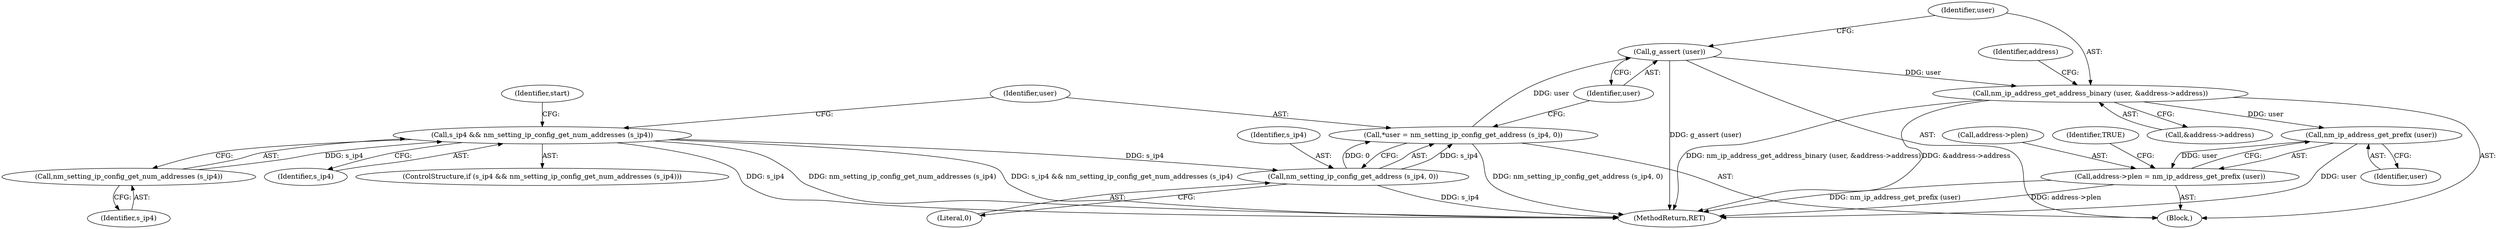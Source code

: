 digraph "0_NetworkManager_d5fc88e573fa58b93034b04d35a2454f5d28cad9@API" {
"1005424" [label="(Call,g_assert (user))"];
"1005419" [label="(Call,*user = nm_setting_ip_config_get_address (s_ip4, 0))"];
"1005421" [label="(Call,nm_setting_ip_config_get_address (s_ip4, 0))"];
"1005413" [label="(Call,s_ip4 && nm_setting_ip_config_get_num_addresses (s_ip4))"];
"1005415" [label="(Call,nm_setting_ip_config_get_num_addresses (s_ip4))"];
"1005426" [label="(Call,nm_ip_address_get_address_binary (user, &address->address))"];
"1005436" [label="(Call,nm_ip_address_get_prefix (user))"];
"1005432" [label="(Call,address->plen = nm_ip_address_get_prefix (user))"];
"1005433" [label="(Call,address->plen)"];
"1005422" [label="(Identifier,s_ip4)"];
"1005416" [label="(Identifier,s_ip4)"];
"1005426" [label="(Call,nm_ip_address_get_address_binary (user, &address->address))"];
"1005414" [label="(Identifier,s_ip4)"];
"1005436" [label="(Call,nm_ip_address_get_prefix (user))"];
"1005434" [label="(Identifier,address)"];
"1005425" [label="(Identifier,user)"];
"1005424" [label="(Call,g_assert (user))"];
"1005428" [label="(Call,&address->address)"];
"1005419" [label="(Call,*user = nm_setting_ip_config_get_address (s_ip4, 0))"];
"1005495" [label="(Identifier,TRUE)"];
"1005442" [label="(Identifier,start)"];
"1005417" [label="(Block,)"];
"1005413" [label="(Call,s_ip4 && nm_setting_ip_config_get_num_addresses (s_ip4))"];
"1005412" [label="(ControlStructure,if (s_ip4 && nm_setting_ip_config_get_num_addresses (s_ip4)))"];
"1005437" [label="(Identifier,user)"];
"1005432" [label="(Call,address->plen = nm_ip_address_get_prefix (user))"];
"1005421" [label="(Call,nm_setting_ip_config_get_address (s_ip4, 0))"];
"1005420" [label="(Identifier,user)"];
"1005427" [label="(Identifier,user)"];
"1007368" [label="(MethodReturn,RET)"];
"1005423" [label="(Literal,0)"];
"1005415" [label="(Call,nm_setting_ip_config_get_num_addresses (s_ip4))"];
"1005424" -> "1005417"  [label="AST: "];
"1005424" -> "1005425"  [label="CFG: "];
"1005425" -> "1005424"  [label="AST: "];
"1005427" -> "1005424"  [label="CFG: "];
"1005424" -> "1007368"  [label="DDG: g_assert (user)"];
"1005419" -> "1005424"  [label="DDG: user"];
"1005424" -> "1005426"  [label="DDG: user"];
"1005419" -> "1005417"  [label="AST: "];
"1005419" -> "1005421"  [label="CFG: "];
"1005420" -> "1005419"  [label="AST: "];
"1005421" -> "1005419"  [label="AST: "];
"1005425" -> "1005419"  [label="CFG: "];
"1005419" -> "1007368"  [label="DDG: nm_setting_ip_config_get_address (s_ip4, 0)"];
"1005421" -> "1005419"  [label="DDG: s_ip4"];
"1005421" -> "1005419"  [label="DDG: 0"];
"1005421" -> "1005423"  [label="CFG: "];
"1005422" -> "1005421"  [label="AST: "];
"1005423" -> "1005421"  [label="AST: "];
"1005421" -> "1007368"  [label="DDG: s_ip4"];
"1005413" -> "1005421"  [label="DDG: s_ip4"];
"1005413" -> "1005412"  [label="AST: "];
"1005413" -> "1005414"  [label="CFG: "];
"1005413" -> "1005415"  [label="CFG: "];
"1005414" -> "1005413"  [label="AST: "];
"1005415" -> "1005413"  [label="AST: "];
"1005420" -> "1005413"  [label="CFG: "];
"1005442" -> "1005413"  [label="CFG: "];
"1005413" -> "1007368"  [label="DDG: nm_setting_ip_config_get_num_addresses (s_ip4)"];
"1005413" -> "1007368"  [label="DDG: s_ip4 && nm_setting_ip_config_get_num_addresses (s_ip4)"];
"1005413" -> "1007368"  [label="DDG: s_ip4"];
"1005415" -> "1005413"  [label="DDG: s_ip4"];
"1005415" -> "1005416"  [label="CFG: "];
"1005416" -> "1005415"  [label="AST: "];
"1005426" -> "1005417"  [label="AST: "];
"1005426" -> "1005428"  [label="CFG: "];
"1005427" -> "1005426"  [label="AST: "];
"1005428" -> "1005426"  [label="AST: "];
"1005434" -> "1005426"  [label="CFG: "];
"1005426" -> "1007368"  [label="DDG: nm_ip_address_get_address_binary (user, &address->address)"];
"1005426" -> "1007368"  [label="DDG: &address->address"];
"1005426" -> "1005436"  [label="DDG: user"];
"1005436" -> "1005432"  [label="AST: "];
"1005436" -> "1005437"  [label="CFG: "];
"1005437" -> "1005436"  [label="AST: "];
"1005432" -> "1005436"  [label="CFG: "];
"1005436" -> "1007368"  [label="DDG: user"];
"1005436" -> "1005432"  [label="DDG: user"];
"1005432" -> "1005417"  [label="AST: "];
"1005433" -> "1005432"  [label="AST: "];
"1005495" -> "1005432"  [label="CFG: "];
"1005432" -> "1007368"  [label="DDG: address->plen"];
"1005432" -> "1007368"  [label="DDG: nm_ip_address_get_prefix (user)"];
}
